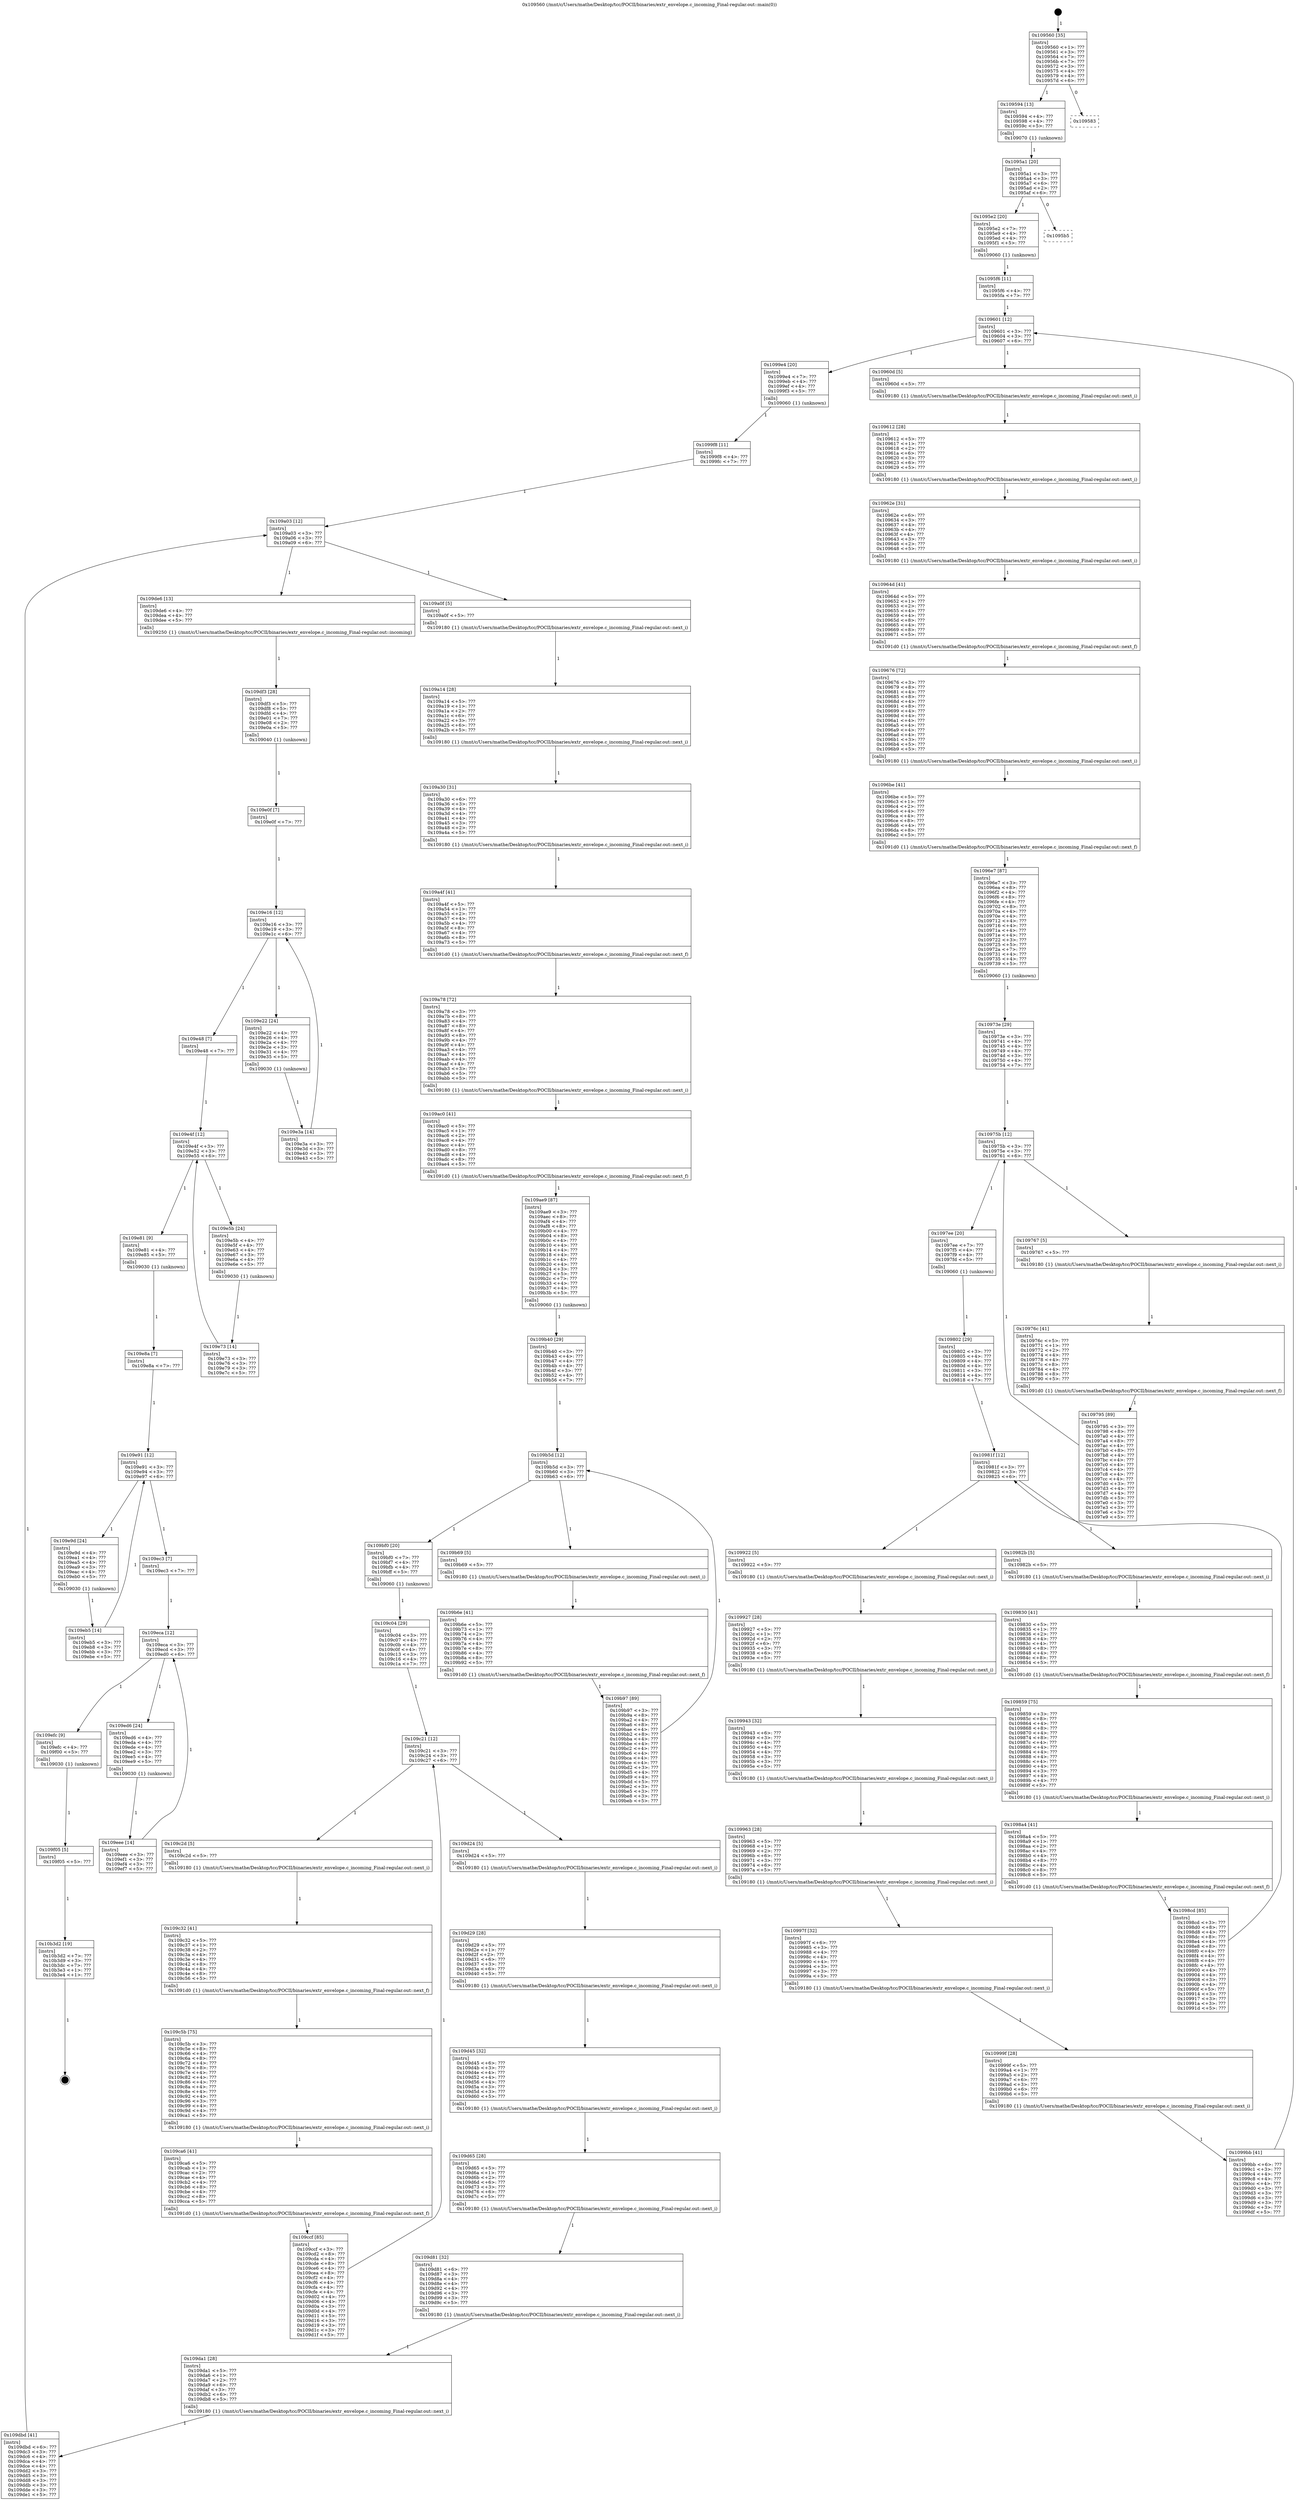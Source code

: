 digraph "0x109560" {
  label = "0x109560 (/mnt/c/Users/mathe/Desktop/tcc/POCII/binaries/extr_envelope.c_incoming_Final-regular.out::main(0))"
  labelloc = "t"
  node[shape=record]

  Entry [label="",width=0.3,height=0.3,shape=circle,fillcolor=black,style=filled]
  "0x109560" [label="{
     0x109560 [35]\l
     | [instrs]\l
     &nbsp;&nbsp;0x109560 \<+1\>: ???\l
     &nbsp;&nbsp;0x109561 \<+3\>: ???\l
     &nbsp;&nbsp;0x109564 \<+7\>: ???\l
     &nbsp;&nbsp;0x10956b \<+7\>: ???\l
     &nbsp;&nbsp;0x109572 \<+3\>: ???\l
     &nbsp;&nbsp;0x109575 \<+4\>: ???\l
     &nbsp;&nbsp;0x109579 \<+4\>: ???\l
     &nbsp;&nbsp;0x10957d \<+6\>: ???\l
  }"]
  "0x109594" [label="{
     0x109594 [13]\l
     | [instrs]\l
     &nbsp;&nbsp;0x109594 \<+4\>: ???\l
     &nbsp;&nbsp;0x109598 \<+4\>: ???\l
     &nbsp;&nbsp;0x10959c \<+5\>: ???\l
     | [calls]\l
     &nbsp;&nbsp;0x109070 \{1\} (unknown)\l
  }"]
  "0x109583" [label="{
     0x109583\l
  }", style=dashed]
  "0x1095a1" [label="{
     0x1095a1 [20]\l
     | [instrs]\l
     &nbsp;&nbsp;0x1095a1 \<+3\>: ???\l
     &nbsp;&nbsp;0x1095a4 \<+3\>: ???\l
     &nbsp;&nbsp;0x1095a7 \<+6\>: ???\l
     &nbsp;&nbsp;0x1095ad \<+2\>: ???\l
     &nbsp;&nbsp;0x1095af \<+6\>: ???\l
  }"]
  "0x1095e2" [label="{
     0x1095e2 [20]\l
     | [instrs]\l
     &nbsp;&nbsp;0x1095e2 \<+7\>: ???\l
     &nbsp;&nbsp;0x1095e9 \<+4\>: ???\l
     &nbsp;&nbsp;0x1095ed \<+4\>: ???\l
     &nbsp;&nbsp;0x1095f1 \<+5\>: ???\l
     | [calls]\l
     &nbsp;&nbsp;0x109060 \{1\} (unknown)\l
  }"]
  "0x1095b5" [label="{
     0x1095b5\l
  }", style=dashed]
  "0x109601" [label="{
     0x109601 [12]\l
     | [instrs]\l
     &nbsp;&nbsp;0x109601 \<+3\>: ???\l
     &nbsp;&nbsp;0x109604 \<+3\>: ???\l
     &nbsp;&nbsp;0x109607 \<+6\>: ???\l
  }"]
  "0x1099e4" [label="{
     0x1099e4 [20]\l
     | [instrs]\l
     &nbsp;&nbsp;0x1099e4 \<+7\>: ???\l
     &nbsp;&nbsp;0x1099eb \<+4\>: ???\l
     &nbsp;&nbsp;0x1099ef \<+4\>: ???\l
     &nbsp;&nbsp;0x1099f3 \<+5\>: ???\l
     | [calls]\l
     &nbsp;&nbsp;0x109060 \{1\} (unknown)\l
  }"]
  "0x10960d" [label="{
     0x10960d [5]\l
     | [instrs]\l
     &nbsp;&nbsp;0x10960d \<+5\>: ???\l
     | [calls]\l
     &nbsp;&nbsp;0x109180 \{1\} (/mnt/c/Users/mathe/Desktop/tcc/POCII/binaries/extr_envelope.c_incoming_Final-regular.out::next_i)\l
  }"]
  "0x109612" [label="{
     0x109612 [28]\l
     | [instrs]\l
     &nbsp;&nbsp;0x109612 \<+5\>: ???\l
     &nbsp;&nbsp;0x109617 \<+1\>: ???\l
     &nbsp;&nbsp;0x109618 \<+2\>: ???\l
     &nbsp;&nbsp;0x10961a \<+6\>: ???\l
     &nbsp;&nbsp;0x109620 \<+3\>: ???\l
     &nbsp;&nbsp;0x109623 \<+6\>: ???\l
     &nbsp;&nbsp;0x109629 \<+5\>: ???\l
     | [calls]\l
     &nbsp;&nbsp;0x109180 \{1\} (/mnt/c/Users/mathe/Desktop/tcc/POCII/binaries/extr_envelope.c_incoming_Final-regular.out::next_i)\l
  }"]
  "0x10962e" [label="{
     0x10962e [31]\l
     | [instrs]\l
     &nbsp;&nbsp;0x10962e \<+6\>: ???\l
     &nbsp;&nbsp;0x109634 \<+3\>: ???\l
     &nbsp;&nbsp;0x109637 \<+4\>: ???\l
     &nbsp;&nbsp;0x10963b \<+4\>: ???\l
     &nbsp;&nbsp;0x10963f \<+4\>: ???\l
     &nbsp;&nbsp;0x109643 \<+3\>: ???\l
     &nbsp;&nbsp;0x109646 \<+2\>: ???\l
     &nbsp;&nbsp;0x109648 \<+5\>: ???\l
     | [calls]\l
     &nbsp;&nbsp;0x109180 \{1\} (/mnt/c/Users/mathe/Desktop/tcc/POCII/binaries/extr_envelope.c_incoming_Final-regular.out::next_i)\l
  }"]
  "0x10964d" [label="{
     0x10964d [41]\l
     | [instrs]\l
     &nbsp;&nbsp;0x10964d \<+5\>: ???\l
     &nbsp;&nbsp;0x109652 \<+1\>: ???\l
     &nbsp;&nbsp;0x109653 \<+2\>: ???\l
     &nbsp;&nbsp;0x109655 \<+4\>: ???\l
     &nbsp;&nbsp;0x109659 \<+4\>: ???\l
     &nbsp;&nbsp;0x10965d \<+8\>: ???\l
     &nbsp;&nbsp;0x109665 \<+4\>: ???\l
     &nbsp;&nbsp;0x109669 \<+8\>: ???\l
     &nbsp;&nbsp;0x109671 \<+5\>: ???\l
     | [calls]\l
     &nbsp;&nbsp;0x1091d0 \{1\} (/mnt/c/Users/mathe/Desktop/tcc/POCII/binaries/extr_envelope.c_incoming_Final-regular.out::next_f)\l
  }"]
  "0x109676" [label="{
     0x109676 [72]\l
     | [instrs]\l
     &nbsp;&nbsp;0x109676 \<+3\>: ???\l
     &nbsp;&nbsp;0x109679 \<+8\>: ???\l
     &nbsp;&nbsp;0x109681 \<+4\>: ???\l
     &nbsp;&nbsp;0x109685 \<+8\>: ???\l
     &nbsp;&nbsp;0x10968d \<+4\>: ???\l
     &nbsp;&nbsp;0x109691 \<+8\>: ???\l
     &nbsp;&nbsp;0x109699 \<+4\>: ???\l
     &nbsp;&nbsp;0x10969d \<+4\>: ???\l
     &nbsp;&nbsp;0x1096a1 \<+4\>: ???\l
     &nbsp;&nbsp;0x1096a5 \<+4\>: ???\l
     &nbsp;&nbsp;0x1096a9 \<+4\>: ???\l
     &nbsp;&nbsp;0x1096ad \<+4\>: ???\l
     &nbsp;&nbsp;0x1096b1 \<+3\>: ???\l
     &nbsp;&nbsp;0x1096b4 \<+5\>: ???\l
     &nbsp;&nbsp;0x1096b9 \<+5\>: ???\l
     | [calls]\l
     &nbsp;&nbsp;0x109180 \{1\} (/mnt/c/Users/mathe/Desktop/tcc/POCII/binaries/extr_envelope.c_incoming_Final-regular.out::next_i)\l
  }"]
  "0x1096be" [label="{
     0x1096be [41]\l
     | [instrs]\l
     &nbsp;&nbsp;0x1096be \<+5\>: ???\l
     &nbsp;&nbsp;0x1096c3 \<+1\>: ???\l
     &nbsp;&nbsp;0x1096c4 \<+2\>: ???\l
     &nbsp;&nbsp;0x1096c6 \<+4\>: ???\l
     &nbsp;&nbsp;0x1096ca \<+4\>: ???\l
     &nbsp;&nbsp;0x1096ce \<+8\>: ???\l
     &nbsp;&nbsp;0x1096d6 \<+4\>: ???\l
     &nbsp;&nbsp;0x1096da \<+8\>: ???\l
     &nbsp;&nbsp;0x1096e2 \<+5\>: ???\l
     | [calls]\l
     &nbsp;&nbsp;0x1091d0 \{1\} (/mnt/c/Users/mathe/Desktop/tcc/POCII/binaries/extr_envelope.c_incoming_Final-regular.out::next_f)\l
  }"]
  "0x1096e7" [label="{
     0x1096e7 [87]\l
     | [instrs]\l
     &nbsp;&nbsp;0x1096e7 \<+3\>: ???\l
     &nbsp;&nbsp;0x1096ea \<+8\>: ???\l
     &nbsp;&nbsp;0x1096f2 \<+4\>: ???\l
     &nbsp;&nbsp;0x1096f6 \<+8\>: ???\l
     &nbsp;&nbsp;0x1096fe \<+4\>: ???\l
     &nbsp;&nbsp;0x109702 \<+8\>: ???\l
     &nbsp;&nbsp;0x10970a \<+4\>: ???\l
     &nbsp;&nbsp;0x10970e \<+4\>: ???\l
     &nbsp;&nbsp;0x109712 \<+4\>: ???\l
     &nbsp;&nbsp;0x109716 \<+4\>: ???\l
     &nbsp;&nbsp;0x10971a \<+4\>: ???\l
     &nbsp;&nbsp;0x10971e \<+4\>: ???\l
     &nbsp;&nbsp;0x109722 \<+3\>: ???\l
     &nbsp;&nbsp;0x109725 \<+5\>: ???\l
     &nbsp;&nbsp;0x10972a \<+7\>: ???\l
     &nbsp;&nbsp;0x109731 \<+4\>: ???\l
     &nbsp;&nbsp;0x109735 \<+4\>: ???\l
     &nbsp;&nbsp;0x109739 \<+5\>: ???\l
     | [calls]\l
     &nbsp;&nbsp;0x109060 \{1\} (unknown)\l
  }"]
  "0x10975b" [label="{
     0x10975b [12]\l
     | [instrs]\l
     &nbsp;&nbsp;0x10975b \<+3\>: ???\l
     &nbsp;&nbsp;0x10975e \<+3\>: ???\l
     &nbsp;&nbsp;0x109761 \<+6\>: ???\l
  }"]
  "0x1097ee" [label="{
     0x1097ee [20]\l
     | [instrs]\l
     &nbsp;&nbsp;0x1097ee \<+7\>: ???\l
     &nbsp;&nbsp;0x1097f5 \<+4\>: ???\l
     &nbsp;&nbsp;0x1097f9 \<+4\>: ???\l
     &nbsp;&nbsp;0x1097fd \<+5\>: ???\l
     | [calls]\l
     &nbsp;&nbsp;0x109060 \{1\} (unknown)\l
  }"]
  "0x109767" [label="{
     0x109767 [5]\l
     | [instrs]\l
     &nbsp;&nbsp;0x109767 \<+5\>: ???\l
     | [calls]\l
     &nbsp;&nbsp;0x109180 \{1\} (/mnt/c/Users/mathe/Desktop/tcc/POCII/binaries/extr_envelope.c_incoming_Final-regular.out::next_i)\l
  }"]
  "0x10976c" [label="{
     0x10976c [41]\l
     | [instrs]\l
     &nbsp;&nbsp;0x10976c \<+5\>: ???\l
     &nbsp;&nbsp;0x109771 \<+1\>: ???\l
     &nbsp;&nbsp;0x109772 \<+2\>: ???\l
     &nbsp;&nbsp;0x109774 \<+4\>: ???\l
     &nbsp;&nbsp;0x109778 \<+4\>: ???\l
     &nbsp;&nbsp;0x10977c \<+8\>: ???\l
     &nbsp;&nbsp;0x109784 \<+4\>: ???\l
     &nbsp;&nbsp;0x109788 \<+8\>: ???\l
     &nbsp;&nbsp;0x109790 \<+5\>: ???\l
     | [calls]\l
     &nbsp;&nbsp;0x1091d0 \{1\} (/mnt/c/Users/mathe/Desktop/tcc/POCII/binaries/extr_envelope.c_incoming_Final-regular.out::next_f)\l
  }"]
  "0x109795" [label="{
     0x109795 [89]\l
     | [instrs]\l
     &nbsp;&nbsp;0x109795 \<+3\>: ???\l
     &nbsp;&nbsp;0x109798 \<+8\>: ???\l
     &nbsp;&nbsp;0x1097a0 \<+4\>: ???\l
     &nbsp;&nbsp;0x1097a4 \<+8\>: ???\l
     &nbsp;&nbsp;0x1097ac \<+4\>: ???\l
     &nbsp;&nbsp;0x1097b0 \<+8\>: ???\l
     &nbsp;&nbsp;0x1097b8 \<+4\>: ???\l
     &nbsp;&nbsp;0x1097bc \<+4\>: ???\l
     &nbsp;&nbsp;0x1097c0 \<+4\>: ???\l
     &nbsp;&nbsp;0x1097c4 \<+4\>: ???\l
     &nbsp;&nbsp;0x1097c8 \<+4\>: ???\l
     &nbsp;&nbsp;0x1097cc \<+4\>: ???\l
     &nbsp;&nbsp;0x1097d0 \<+3\>: ???\l
     &nbsp;&nbsp;0x1097d3 \<+4\>: ???\l
     &nbsp;&nbsp;0x1097d7 \<+4\>: ???\l
     &nbsp;&nbsp;0x1097db \<+5\>: ???\l
     &nbsp;&nbsp;0x1097e0 \<+3\>: ???\l
     &nbsp;&nbsp;0x1097e3 \<+3\>: ???\l
     &nbsp;&nbsp;0x1097e6 \<+3\>: ???\l
     &nbsp;&nbsp;0x1097e9 \<+5\>: ???\l
  }"]
  "0x10973e" [label="{
     0x10973e [29]\l
     | [instrs]\l
     &nbsp;&nbsp;0x10973e \<+3\>: ???\l
     &nbsp;&nbsp;0x109741 \<+4\>: ???\l
     &nbsp;&nbsp;0x109745 \<+4\>: ???\l
     &nbsp;&nbsp;0x109749 \<+4\>: ???\l
     &nbsp;&nbsp;0x10974d \<+3\>: ???\l
     &nbsp;&nbsp;0x109750 \<+4\>: ???\l
     &nbsp;&nbsp;0x109754 \<+7\>: ???\l
  }"]
  "0x10981f" [label="{
     0x10981f [12]\l
     | [instrs]\l
     &nbsp;&nbsp;0x10981f \<+3\>: ???\l
     &nbsp;&nbsp;0x109822 \<+3\>: ???\l
     &nbsp;&nbsp;0x109825 \<+6\>: ???\l
  }"]
  "0x109922" [label="{
     0x109922 [5]\l
     | [instrs]\l
     &nbsp;&nbsp;0x109922 \<+5\>: ???\l
     | [calls]\l
     &nbsp;&nbsp;0x109180 \{1\} (/mnt/c/Users/mathe/Desktop/tcc/POCII/binaries/extr_envelope.c_incoming_Final-regular.out::next_i)\l
  }"]
  "0x10982b" [label="{
     0x10982b [5]\l
     | [instrs]\l
     &nbsp;&nbsp;0x10982b \<+5\>: ???\l
     | [calls]\l
     &nbsp;&nbsp;0x109180 \{1\} (/mnt/c/Users/mathe/Desktop/tcc/POCII/binaries/extr_envelope.c_incoming_Final-regular.out::next_i)\l
  }"]
  "0x109830" [label="{
     0x109830 [41]\l
     | [instrs]\l
     &nbsp;&nbsp;0x109830 \<+5\>: ???\l
     &nbsp;&nbsp;0x109835 \<+1\>: ???\l
     &nbsp;&nbsp;0x109836 \<+2\>: ???\l
     &nbsp;&nbsp;0x109838 \<+4\>: ???\l
     &nbsp;&nbsp;0x10983c \<+4\>: ???\l
     &nbsp;&nbsp;0x109840 \<+8\>: ???\l
     &nbsp;&nbsp;0x109848 \<+4\>: ???\l
     &nbsp;&nbsp;0x10984c \<+8\>: ???\l
     &nbsp;&nbsp;0x109854 \<+5\>: ???\l
     | [calls]\l
     &nbsp;&nbsp;0x1091d0 \{1\} (/mnt/c/Users/mathe/Desktop/tcc/POCII/binaries/extr_envelope.c_incoming_Final-regular.out::next_f)\l
  }"]
  "0x109859" [label="{
     0x109859 [75]\l
     | [instrs]\l
     &nbsp;&nbsp;0x109859 \<+3\>: ???\l
     &nbsp;&nbsp;0x10985c \<+8\>: ???\l
     &nbsp;&nbsp;0x109864 \<+4\>: ???\l
     &nbsp;&nbsp;0x109868 \<+8\>: ???\l
     &nbsp;&nbsp;0x109870 \<+4\>: ???\l
     &nbsp;&nbsp;0x109874 \<+8\>: ???\l
     &nbsp;&nbsp;0x10987c \<+4\>: ???\l
     &nbsp;&nbsp;0x109880 \<+4\>: ???\l
     &nbsp;&nbsp;0x109884 \<+4\>: ???\l
     &nbsp;&nbsp;0x109888 \<+4\>: ???\l
     &nbsp;&nbsp;0x10988c \<+4\>: ???\l
     &nbsp;&nbsp;0x109890 \<+4\>: ???\l
     &nbsp;&nbsp;0x109894 \<+3\>: ???\l
     &nbsp;&nbsp;0x109897 \<+4\>: ???\l
     &nbsp;&nbsp;0x10989b \<+4\>: ???\l
     &nbsp;&nbsp;0x10989f \<+5\>: ???\l
     | [calls]\l
     &nbsp;&nbsp;0x109180 \{1\} (/mnt/c/Users/mathe/Desktop/tcc/POCII/binaries/extr_envelope.c_incoming_Final-regular.out::next_i)\l
  }"]
  "0x1098a4" [label="{
     0x1098a4 [41]\l
     | [instrs]\l
     &nbsp;&nbsp;0x1098a4 \<+5\>: ???\l
     &nbsp;&nbsp;0x1098a9 \<+1\>: ???\l
     &nbsp;&nbsp;0x1098aa \<+2\>: ???\l
     &nbsp;&nbsp;0x1098ac \<+4\>: ???\l
     &nbsp;&nbsp;0x1098b0 \<+4\>: ???\l
     &nbsp;&nbsp;0x1098b4 \<+8\>: ???\l
     &nbsp;&nbsp;0x1098bc \<+4\>: ???\l
     &nbsp;&nbsp;0x1098c0 \<+8\>: ???\l
     &nbsp;&nbsp;0x1098c8 \<+5\>: ???\l
     | [calls]\l
     &nbsp;&nbsp;0x1091d0 \{1\} (/mnt/c/Users/mathe/Desktop/tcc/POCII/binaries/extr_envelope.c_incoming_Final-regular.out::next_f)\l
  }"]
  "0x1098cd" [label="{
     0x1098cd [85]\l
     | [instrs]\l
     &nbsp;&nbsp;0x1098cd \<+3\>: ???\l
     &nbsp;&nbsp;0x1098d0 \<+8\>: ???\l
     &nbsp;&nbsp;0x1098d8 \<+4\>: ???\l
     &nbsp;&nbsp;0x1098dc \<+8\>: ???\l
     &nbsp;&nbsp;0x1098e4 \<+4\>: ???\l
     &nbsp;&nbsp;0x1098e8 \<+8\>: ???\l
     &nbsp;&nbsp;0x1098f0 \<+4\>: ???\l
     &nbsp;&nbsp;0x1098f4 \<+4\>: ???\l
     &nbsp;&nbsp;0x1098f8 \<+4\>: ???\l
     &nbsp;&nbsp;0x1098fc \<+4\>: ???\l
     &nbsp;&nbsp;0x109900 \<+4\>: ???\l
     &nbsp;&nbsp;0x109904 \<+4\>: ???\l
     &nbsp;&nbsp;0x109908 \<+3\>: ???\l
     &nbsp;&nbsp;0x10990b \<+4\>: ???\l
     &nbsp;&nbsp;0x10990f \<+5\>: ???\l
     &nbsp;&nbsp;0x109914 \<+3\>: ???\l
     &nbsp;&nbsp;0x109917 \<+3\>: ???\l
     &nbsp;&nbsp;0x10991a \<+3\>: ???\l
     &nbsp;&nbsp;0x10991d \<+5\>: ???\l
  }"]
  "0x109802" [label="{
     0x109802 [29]\l
     | [instrs]\l
     &nbsp;&nbsp;0x109802 \<+3\>: ???\l
     &nbsp;&nbsp;0x109805 \<+4\>: ???\l
     &nbsp;&nbsp;0x109809 \<+4\>: ???\l
     &nbsp;&nbsp;0x10980d \<+4\>: ???\l
     &nbsp;&nbsp;0x109811 \<+3\>: ???\l
     &nbsp;&nbsp;0x109814 \<+4\>: ???\l
     &nbsp;&nbsp;0x109818 \<+7\>: ???\l
  }"]
  "0x109927" [label="{
     0x109927 [28]\l
     | [instrs]\l
     &nbsp;&nbsp;0x109927 \<+5\>: ???\l
     &nbsp;&nbsp;0x10992c \<+1\>: ???\l
     &nbsp;&nbsp;0x10992d \<+2\>: ???\l
     &nbsp;&nbsp;0x10992f \<+6\>: ???\l
     &nbsp;&nbsp;0x109935 \<+3\>: ???\l
     &nbsp;&nbsp;0x109938 \<+6\>: ???\l
     &nbsp;&nbsp;0x10993e \<+5\>: ???\l
     | [calls]\l
     &nbsp;&nbsp;0x109180 \{1\} (/mnt/c/Users/mathe/Desktop/tcc/POCII/binaries/extr_envelope.c_incoming_Final-regular.out::next_i)\l
  }"]
  "0x109943" [label="{
     0x109943 [32]\l
     | [instrs]\l
     &nbsp;&nbsp;0x109943 \<+6\>: ???\l
     &nbsp;&nbsp;0x109949 \<+3\>: ???\l
     &nbsp;&nbsp;0x10994c \<+4\>: ???\l
     &nbsp;&nbsp;0x109950 \<+4\>: ???\l
     &nbsp;&nbsp;0x109954 \<+4\>: ???\l
     &nbsp;&nbsp;0x109958 \<+3\>: ???\l
     &nbsp;&nbsp;0x10995b \<+3\>: ???\l
     &nbsp;&nbsp;0x10995e \<+5\>: ???\l
     | [calls]\l
     &nbsp;&nbsp;0x109180 \{1\} (/mnt/c/Users/mathe/Desktop/tcc/POCII/binaries/extr_envelope.c_incoming_Final-regular.out::next_i)\l
  }"]
  "0x109963" [label="{
     0x109963 [28]\l
     | [instrs]\l
     &nbsp;&nbsp;0x109963 \<+5\>: ???\l
     &nbsp;&nbsp;0x109968 \<+1\>: ???\l
     &nbsp;&nbsp;0x109969 \<+2\>: ???\l
     &nbsp;&nbsp;0x10996b \<+6\>: ???\l
     &nbsp;&nbsp;0x109971 \<+3\>: ???\l
     &nbsp;&nbsp;0x109974 \<+6\>: ???\l
     &nbsp;&nbsp;0x10997a \<+5\>: ???\l
     | [calls]\l
     &nbsp;&nbsp;0x109180 \{1\} (/mnt/c/Users/mathe/Desktop/tcc/POCII/binaries/extr_envelope.c_incoming_Final-regular.out::next_i)\l
  }"]
  "0x10997f" [label="{
     0x10997f [32]\l
     | [instrs]\l
     &nbsp;&nbsp;0x10997f \<+6\>: ???\l
     &nbsp;&nbsp;0x109985 \<+3\>: ???\l
     &nbsp;&nbsp;0x109988 \<+4\>: ???\l
     &nbsp;&nbsp;0x10998c \<+4\>: ???\l
     &nbsp;&nbsp;0x109990 \<+4\>: ???\l
     &nbsp;&nbsp;0x109994 \<+3\>: ???\l
     &nbsp;&nbsp;0x109997 \<+3\>: ???\l
     &nbsp;&nbsp;0x10999a \<+5\>: ???\l
     | [calls]\l
     &nbsp;&nbsp;0x109180 \{1\} (/mnt/c/Users/mathe/Desktop/tcc/POCII/binaries/extr_envelope.c_incoming_Final-regular.out::next_i)\l
  }"]
  "0x10999f" [label="{
     0x10999f [28]\l
     | [instrs]\l
     &nbsp;&nbsp;0x10999f \<+5\>: ???\l
     &nbsp;&nbsp;0x1099a4 \<+1\>: ???\l
     &nbsp;&nbsp;0x1099a5 \<+2\>: ???\l
     &nbsp;&nbsp;0x1099a7 \<+6\>: ???\l
     &nbsp;&nbsp;0x1099ad \<+3\>: ???\l
     &nbsp;&nbsp;0x1099b0 \<+6\>: ???\l
     &nbsp;&nbsp;0x1099b6 \<+5\>: ???\l
     | [calls]\l
     &nbsp;&nbsp;0x109180 \{1\} (/mnt/c/Users/mathe/Desktop/tcc/POCII/binaries/extr_envelope.c_incoming_Final-regular.out::next_i)\l
  }"]
  "0x1099bb" [label="{
     0x1099bb [41]\l
     | [instrs]\l
     &nbsp;&nbsp;0x1099bb \<+6\>: ???\l
     &nbsp;&nbsp;0x1099c1 \<+3\>: ???\l
     &nbsp;&nbsp;0x1099c4 \<+4\>: ???\l
     &nbsp;&nbsp;0x1099c8 \<+4\>: ???\l
     &nbsp;&nbsp;0x1099cc \<+4\>: ???\l
     &nbsp;&nbsp;0x1099d0 \<+3\>: ???\l
     &nbsp;&nbsp;0x1099d3 \<+3\>: ???\l
     &nbsp;&nbsp;0x1099d6 \<+3\>: ???\l
     &nbsp;&nbsp;0x1099d9 \<+3\>: ???\l
     &nbsp;&nbsp;0x1099dc \<+3\>: ???\l
     &nbsp;&nbsp;0x1099df \<+5\>: ???\l
  }"]
  "0x1095f6" [label="{
     0x1095f6 [11]\l
     | [instrs]\l
     &nbsp;&nbsp;0x1095f6 \<+4\>: ???\l
     &nbsp;&nbsp;0x1095fa \<+7\>: ???\l
  }"]
  "0x109a03" [label="{
     0x109a03 [12]\l
     | [instrs]\l
     &nbsp;&nbsp;0x109a03 \<+3\>: ???\l
     &nbsp;&nbsp;0x109a06 \<+3\>: ???\l
     &nbsp;&nbsp;0x109a09 \<+6\>: ???\l
  }"]
  "0x109de6" [label="{
     0x109de6 [13]\l
     | [instrs]\l
     &nbsp;&nbsp;0x109de6 \<+4\>: ???\l
     &nbsp;&nbsp;0x109dea \<+4\>: ???\l
     &nbsp;&nbsp;0x109dee \<+5\>: ???\l
     | [calls]\l
     &nbsp;&nbsp;0x109250 \{1\} (/mnt/c/Users/mathe/Desktop/tcc/POCII/binaries/extr_envelope.c_incoming_Final-regular.out::incoming)\l
  }"]
  "0x109a0f" [label="{
     0x109a0f [5]\l
     | [instrs]\l
     &nbsp;&nbsp;0x109a0f \<+5\>: ???\l
     | [calls]\l
     &nbsp;&nbsp;0x109180 \{1\} (/mnt/c/Users/mathe/Desktop/tcc/POCII/binaries/extr_envelope.c_incoming_Final-regular.out::next_i)\l
  }"]
  "0x109a14" [label="{
     0x109a14 [28]\l
     | [instrs]\l
     &nbsp;&nbsp;0x109a14 \<+5\>: ???\l
     &nbsp;&nbsp;0x109a19 \<+1\>: ???\l
     &nbsp;&nbsp;0x109a1a \<+2\>: ???\l
     &nbsp;&nbsp;0x109a1c \<+6\>: ???\l
     &nbsp;&nbsp;0x109a22 \<+3\>: ???\l
     &nbsp;&nbsp;0x109a25 \<+6\>: ???\l
     &nbsp;&nbsp;0x109a2b \<+5\>: ???\l
     | [calls]\l
     &nbsp;&nbsp;0x109180 \{1\} (/mnt/c/Users/mathe/Desktop/tcc/POCII/binaries/extr_envelope.c_incoming_Final-regular.out::next_i)\l
  }"]
  "0x109a30" [label="{
     0x109a30 [31]\l
     | [instrs]\l
     &nbsp;&nbsp;0x109a30 \<+6\>: ???\l
     &nbsp;&nbsp;0x109a36 \<+3\>: ???\l
     &nbsp;&nbsp;0x109a39 \<+4\>: ???\l
     &nbsp;&nbsp;0x109a3d \<+4\>: ???\l
     &nbsp;&nbsp;0x109a41 \<+4\>: ???\l
     &nbsp;&nbsp;0x109a45 \<+3\>: ???\l
     &nbsp;&nbsp;0x109a48 \<+2\>: ???\l
     &nbsp;&nbsp;0x109a4a \<+5\>: ???\l
     | [calls]\l
     &nbsp;&nbsp;0x109180 \{1\} (/mnt/c/Users/mathe/Desktop/tcc/POCII/binaries/extr_envelope.c_incoming_Final-regular.out::next_i)\l
  }"]
  "0x109a4f" [label="{
     0x109a4f [41]\l
     | [instrs]\l
     &nbsp;&nbsp;0x109a4f \<+5\>: ???\l
     &nbsp;&nbsp;0x109a54 \<+1\>: ???\l
     &nbsp;&nbsp;0x109a55 \<+2\>: ???\l
     &nbsp;&nbsp;0x109a57 \<+4\>: ???\l
     &nbsp;&nbsp;0x109a5b \<+4\>: ???\l
     &nbsp;&nbsp;0x109a5f \<+8\>: ???\l
     &nbsp;&nbsp;0x109a67 \<+4\>: ???\l
     &nbsp;&nbsp;0x109a6b \<+8\>: ???\l
     &nbsp;&nbsp;0x109a73 \<+5\>: ???\l
     | [calls]\l
     &nbsp;&nbsp;0x1091d0 \{1\} (/mnt/c/Users/mathe/Desktop/tcc/POCII/binaries/extr_envelope.c_incoming_Final-regular.out::next_f)\l
  }"]
  "0x109a78" [label="{
     0x109a78 [72]\l
     | [instrs]\l
     &nbsp;&nbsp;0x109a78 \<+3\>: ???\l
     &nbsp;&nbsp;0x109a7b \<+8\>: ???\l
     &nbsp;&nbsp;0x109a83 \<+4\>: ???\l
     &nbsp;&nbsp;0x109a87 \<+8\>: ???\l
     &nbsp;&nbsp;0x109a8f \<+4\>: ???\l
     &nbsp;&nbsp;0x109a93 \<+8\>: ???\l
     &nbsp;&nbsp;0x109a9b \<+4\>: ???\l
     &nbsp;&nbsp;0x109a9f \<+4\>: ???\l
     &nbsp;&nbsp;0x109aa3 \<+4\>: ???\l
     &nbsp;&nbsp;0x109aa7 \<+4\>: ???\l
     &nbsp;&nbsp;0x109aab \<+4\>: ???\l
     &nbsp;&nbsp;0x109aaf \<+4\>: ???\l
     &nbsp;&nbsp;0x109ab3 \<+3\>: ???\l
     &nbsp;&nbsp;0x109ab6 \<+5\>: ???\l
     &nbsp;&nbsp;0x109abb \<+5\>: ???\l
     | [calls]\l
     &nbsp;&nbsp;0x109180 \{1\} (/mnt/c/Users/mathe/Desktop/tcc/POCII/binaries/extr_envelope.c_incoming_Final-regular.out::next_i)\l
  }"]
  "0x109ac0" [label="{
     0x109ac0 [41]\l
     | [instrs]\l
     &nbsp;&nbsp;0x109ac0 \<+5\>: ???\l
     &nbsp;&nbsp;0x109ac5 \<+1\>: ???\l
     &nbsp;&nbsp;0x109ac6 \<+2\>: ???\l
     &nbsp;&nbsp;0x109ac8 \<+4\>: ???\l
     &nbsp;&nbsp;0x109acc \<+4\>: ???\l
     &nbsp;&nbsp;0x109ad0 \<+8\>: ???\l
     &nbsp;&nbsp;0x109ad8 \<+4\>: ???\l
     &nbsp;&nbsp;0x109adc \<+8\>: ???\l
     &nbsp;&nbsp;0x109ae4 \<+5\>: ???\l
     | [calls]\l
     &nbsp;&nbsp;0x1091d0 \{1\} (/mnt/c/Users/mathe/Desktop/tcc/POCII/binaries/extr_envelope.c_incoming_Final-regular.out::next_f)\l
  }"]
  "0x109ae9" [label="{
     0x109ae9 [87]\l
     | [instrs]\l
     &nbsp;&nbsp;0x109ae9 \<+3\>: ???\l
     &nbsp;&nbsp;0x109aec \<+8\>: ???\l
     &nbsp;&nbsp;0x109af4 \<+4\>: ???\l
     &nbsp;&nbsp;0x109af8 \<+8\>: ???\l
     &nbsp;&nbsp;0x109b00 \<+4\>: ???\l
     &nbsp;&nbsp;0x109b04 \<+8\>: ???\l
     &nbsp;&nbsp;0x109b0c \<+4\>: ???\l
     &nbsp;&nbsp;0x109b10 \<+4\>: ???\l
     &nbsp;&nbsp;0x109b14 \<+4\>: ???\l
     &nbsp;&nbsp;0x109b18 \<+4\>: ???\l
     &nbsp;&nbsp;0x109b1c \<+4\>: ???\l
     &nbsp;&nbsp;0x109b20 \<+4\>: ???\l
     &nbsp;&nbsp;0x109b24 \<+3\>: ???\l
     &nbsp;&nbsp;0x109b27 \<+5\>: ???\l
     &nbsp;&nbsp;0x109b2c \<+7\>: ???\l
     &nbsp;&nbsp;0x109b33 \<+4\>: ???\l
     &nbsp;&nbsp;0x109b37 \<+4\>: ???\l
     &nbsp;&nbsp;0x109b3b \<+5\>: ???\l
     | [calls]\l
     &nbsp;&nbsp;0x109060 \{1\} (unknown)\l
  }"]
  "0x109b5d" [label="{
     0x109b5d [12]\l
     | [instrs]\l
     &nbsp;&nbsp;0x109b5d \<+3\>: ???\l
     &nbsp;&nbsp;0x109b60 \<+3\>: ???\l
     &nbsp;&nbsp;0x109b63 \<+6\>: ???\l
  }"]
  "0x109bf0" [label="{
     0x109bf0 [20]\l
     | [instrs]\l
     &nbsp;&nbsp;0x109bf0 \<+7\>: ???\l
     &nbsp;&nbsp;0x109bf7 \<+4\>: ???\l
     &nbsp;&nbsp;0x109bfb \<+4\>: ???\l
     &nbsp;&nbsp;0x109bff \<+5\>: ???\l
     | [calls]\l
     &nbsp;&nbsp;0x109060 \{1\} (unknown)\l
  }"]
  "0x109b69" [label="{
     0x109b69 [5]\l
     | [instrs]\l
     &nbsp;&nbsp;0x109b69 \<+5\>: ???\l
     | [calls]\l
     &nbsp;&nbsp;0x109180 \{1\} (/mnt/c/Users/mathe/Desktop/tcc/POCII/binaries/extr_envelope.c_incoming_Final-regular.out::next_i)\l
  }"]
  "0x109b6e" [label="{
     0x109b6e [41]\l
     | [instrs]\l
     &nbsp;&nbsp;0x109b6e \<+5\>: ???\l
     &nbsp;&nbsp;0x109b73 \<+1\>: ???\l
     &nbsp;&nbsp;0x109b74 \<+2\>: ???\l
     &nbsp;&nbsp;0x109b76 \<+4\>: ???\l
     &nbsp;&nbsp;0x109b7a \<+4\>: ???\l
     &nbsp;&nbsp;0x109b7e \<+8\>: ???\l
     &nbsp;&nbsp;0x109b86 \<+4\>: ???\l
     &nbsp;&nbsp;0x109b8a \<+8\>: ???\l
     &nbsp;&nbsp;0x109b92 \<+5\>: ???\l
     | [calls]\l
     &nbsp;&nbsp;0x1091d0 \{1\} (/mnt/c/Users/mathe/Desktop/tcc/POCII/binaries/extr_envelope.c_incoming_Final-regular.out::next_f)\l
  }"]
  "0x109b97" [label="{
     0x109b97 [89]\l
     | [instrs]\l
     &nbsp;&nbsp;0x109b97 \<+3\>: ???\l
     &nbsp;&nbsp;0x109b9a \<+8\>: ???\l
     &nbsp;&nbsp;0x109ba2 \<+4\>: ???\l
     &nbsp;&nbsp;0x109ba6 \<+8\>: ???\l
     &nbsp;&nbsp;0x109bae \<+4\>: ???\l
     &nbsp;&nbsp;0x109bb2 \<+8\>: ???\l
     &nbsp;&nbsp;0x109bba \<+4\>: ???\l
     &nbsp;&nbsp;0x109bbe \<+4\>: ???\l
     &nbsp;&nbsp;0x109bc2 \<+4\>: ???\l
     &nbsp;&nbsp;0x109bc6 \<+4\>: ???\l
     &nbsp;&nbsp;0x109bca \<+4\>: ???\l
     &nbsp;&nbsp;0x109bce \<+4\>: ???\l
     &nbsp;&nbsp;0x109bd2 \<+3\>: ???\l
     &nbsp;&nbsp;0x109bd5 \<+4\>: ???\l
     &nbsp;&nbsp;0x109bd9 \<+4\>: ???\l
     &nbsp;&nbsp;0x109bdd \<+5\>: ???\l
     &nbsp;&nbsp;0x109be2 \<+3\>: ???\l
     &nbsp;&nbsp;0x109be5 \<+3\>: ???\l
     &nbsp;&nbsp;0x109be8 \<+3\>: ???\l
     &nbsp;&nbsp;0x109beb \<+5\>: ???\l
  }"]
  "0x109b40" [label="{
     0x109b40 [29]\l
     | [instrs]\l
     &nbsp;&nbsp;0x109b40 \<+3\>: ???\l
     &nbsp;&nbsp;0x109b43 \<+4\>: ???\l
     &nbsp;&nbsp;0x109b47 \<+4\>: ???\l
     &nbsp;&nbsp;0x109b4b \<+4\>: ???\l
     &nbsp;&nbsp;0x109b4f \<+3\>: ???\l
     &nbsp;&nbsp;0x109b52 \<+4\>: ???\l
     &nbsp;&nbsp;0x109b56 \<+7\>: ???\l
  }"]
  "0x109c21" [label="{
     0x109c21 [12]\l
     | [instrs]\l
     &nbsp;&nbsp;0x109c21 \<+3\>: ???\l
     &nbsp;&nbsp;0x109c24 \<+3\>: ???\l
     &nbsp;&nbsp;0x109c27 \<+6\>: ???\l
  }"]
  "0x109d24" [label="{
     0x109d24 [5]\l
     | [instrs]\l
     &nbsp;&nbsp;0x109d24 \<+5\>: ???\l
     | [calls]\l
     &nbsp;&nbsp;0x109180 \{1\} (/mnt/c/Users/mathe/Desktop/tcc/POCII/binaries/extr_envelope.c_incoming_Final-regular.out::next_i)\l
  }"]
  "0x109c2d" [label="{
     0x109c2d [5]\l
     | [instrs]\l
     &nbsp;&nbsp;0x109c2d \<+5\>: ???\l
     | [calls]\l
     &nbsp;&nbsp;0x109180 \{1\} (/mnt/c/Users/mathe/Desktop/tcc/POCII/binaries/extr_envelope.c_incoming_Final-regular.out::next_i)\l
  }"]
  "0x109c32" [label="{
     0x109c32 [41]\l
     | [instrs]\l
     &nbsp;&nbsp;0x109c32 \<+5\>: ???\l
     &nbsp;&nbsp;0x109c37 \<+1\>: ???\l
     &nbsp;&nbsp;0x109c38 \<+2\>: ???\l
     &nbsp;&nbsp;0x109c3a \<+4\>: ???\l
     &nbsp;&nbsp;0x109c3e \<+4\>: ???\l
     &nbsp;&nbsp;0x109c42 \<+8\>: ???\l
     &nbsp;&nbsp;0x109c4a \<+4\>: ???\l
     &nbsp;&nbsp;0x109c4e \<+8\>: ???\l
     &nbsp;&nbsp;0x109c56 \<+5\>: ???\l
     | [calls]\l
     &nbsp;&nbsp;0x1091d0 \{1\} (/mnt/c/Users/mathe/Desktop/tcc/POCII/binaries/extr_envelope.c_incoming_Final-regular.out::next_f)\l
  }"]
  "0x109c5b" [label="{
     0x109c5b [75]\l
     | [instrs]\l
     &nbsp;&nbsp;0x109c5b \<+3\>: ???\l
     &nbsp;&nbsp;0x109c5e \<+8\>: ???\l
     &nbsp;&nbsp;0x109c66 \<+4\>: ???\l
     &nbsp;&nbsp;0x109c6a \<+8\>: ???\l
     &nbsp;&nbsp;0x109c72 \<+4\>: ???\l
     &nbsp;&nbsp;0x109c76 \<+8\>: ???\l
     &nbsp;&nbsp;0x109c7e \<+4\>: ???\l
     &nbsp;&nbsp;0x109c82 \<+4\>: ???\l
     &nbsp;&nbsp;0x109c86 \<+4\>: ???\l
     &nbsp;&nbsp;0x109c8a \<+4\>: ???\l
     &nbsp;&nbsp;0x109c8e \<+4\>: ???\l
     &nbsp;&nbsp;0x109c92 \<+4\>: ???\l
     &nbsp;&nbsp;0x109c96 \<+3\>: ???\l
     &nbsp;&nbsp;0x109c99 \<+4\>: ???\l
     &nbsp;&nbsp;0x109c9d \<+4\>: ???\l
     &nbsp;&nbsp;0x109ca1 \<+5\>: ???\l
     | [calls]\l
     &nbsp;&nbsp;0x109180 \{1\} (/mnt/c/Users/mathe/Desktop/tcc/POCII/binaries/extr_envelope.c_incoming_Final-regular.out::next_i)\l
  }"]
  "0x109ca6" [label="{
     0x109ca6 [41]\l
     | [instrs]\l
     &nbsp;&nbsp;0x109ca6 \<+5\>: ???\l
     &nbsp;&nbsp;0x109cab \<+1\>: ???\l
     &nbsp;&nbsp;0x109cac \<+2\>: ???\l
     &nbsp;&nbsp;0x109cae \<+4\>: ???\l
     &nbsp;&nbsp;0x109cb2 \<+4\>: ???\l
     &nbsp;&nbsp;0x109cb6 \<+8\>: ???\l
     &nbsp;&nbsp;0x109cbe \<+4\>: ???\l
     &nbsp;&nbsp;0x109cc2 \<+8\>: ???\l
     &nbsp;&nbsp;0x109cca \<+5\>: ???\l
     | [calls]\l
     &nbsp;&nbsp;0x1091d0 \{1\} (/mnt/c/Users/mathe/Desktop/tcc/POCII/binaries/extr_envelope.c_incoming_Final-regular.out::next_f)\l
  }"]
  "0x109ccf" [label="{
     0x109ccf [85]\l
     | [instrs]\l
     &nbsp;&nbsp;0x109ccf \<+3\>: ???\l
     &nbsp;&nbsp;0x109cd2 \<+8\>: ???\l
     &nbsp;&nbsp;0x109cda \<+4\>: ???\l
     &nbsp;&nbsp;0x109cde \<+8\>: ???\l
     &nbsp;&nbsp;0x109ce6 \<+4\>: ???\l
     &nbsp;&nbsp;0x109cea \<+8\>: ???\l
     &nbsp;&nbsp;0x109cf2 \<+4\>: ???\l
     &nbsp;&nbsp;0x109cf6 \<+4\>: ???\l
     &nbsp;&nbsp;0x109cfa \<+4\>: ???\l
     &nbsp;&nbsp;0x109cfe \<+4\>: ???\l
     &nbsp;&nbsp;0x109d02 \<+4\>: ???\l
     &nbsp;&nbsp;0x109d06 \<+4\>: ???\l
     &nbsp;&nbsp;0x109d0a \<+3\>: ???\l
     &nbsp;&nbsp;0x109d0d \<+4\>: ???\l
     &nbsp;&nbsp;0x109d11 \<+5\>: ???\l
     &nbsp;&nbsp;0x109d16 \<+3\>: ???\l
     &nbsp;&nbsp;0x109d19 \<+3\>: ???\l
     &nbsp;&nbsp;0x109d1c \<+3\>: ???\l
     &nbsp;&nbsp;0x109d1f \<+5\>: ???\l
  }"]
  "0x109c04" [label="{
     0x109c04 [29]\l
     | [instrs]\l
     &nbsp;&nbsp;0x109c04 \<+3\>: ???\l
     &nbsp;&nbsp;0x109c07 \<+4\>: ???\l
     &nbsp;&nbsp;0x109c0b \<+4\>: ???\l
     &nbsp;&nbsp;0x109c0f \<+4\>: ???\l
     &nbsp;&nbsp;0x109c13 \<+3\>: ???\l
     &nbsp;&nbsp;0x109c16 \<+4\>: ???\l
     &nbsp;&nbsp;0x109c1a \<+7\>: ???\l
  }"]
  "0x109d29" [label="{
     0x109d29 [28]\l
     | [instrs]\l
     &nbsp;&nbsp;0x109d29 \<+5\>: ???\l
     &nbsp;&nbsp;0x109d2e \<+1\>: ???\l
     &nbsp;&nbsp;0x109d2f \<+2\>: ???\l
     &nbsp;&nbsp;0x109d31 \<+6\>: ???\l
     &nbsp;&nbsp;0x109d37 \<+3\>: ???\l
     &nbsp;&nbsp;0x109d3a \<+6\>: ???\l
     &nbsp;&nbsp;0x109d40 \<+5\>: ???\l
     | [calls]\l
     &nbsp;&nbsp;0x109180 \{1\} (/mnt/c/Users/mathe/Desktop/tcc/POCII/binaries/extr_envelope.c_incoming_Final-regular.out::next_i)\l
  }"]
  "0x109d45" [label="{
     0x109d45 [32]\l
     | [instrs]\l
     &nbsp;&nbsp;0x109d45 \<+6\>: ???\l
     &nbsp;&nbsp;0x109d4b \<+3\>: ???\l
     &nbsp;&nbsp;0x109d4e \<+4\>: ???\l
     &nbsp;&nbsp;0x109d52 \<+4\>: ???\l
     &nbsp;&nbsp;0x109d56 \<+4\>: ???\l
     &nbsp;&nbsp;0x109d5a \<+3\>: ???\l
     &nbsp;&nbsp;0x109d5d \<+3\>: ???\l
     &nbsp;&nbsp;0x109d60 \<+5\>: ???\l
     | [calls]\l
     &nbsp;&nbsp;0x109180 \{1\} (/mnt/c/Users/mathe/Desktop/tcc/POCII/binaries/extr_envelope.c_incoming_Final-regular.out::next_i)\l
  }"]
  "0x109d65" [label="{
     0x109d65 [28]\l
     | [instrs]\l
     &nbsp;&nbsp;0x109d65 \<+5\>: ???\l
     &nbsp;&nbsp;0x109d6a \<+1\>: ???\l
     &nbsp;&nbsp;0x109d6b \<+2\>: ???\l
     &nbsp;&nbsp;0x109d6d \<+6\>: ???\l
     &nbsp;&nbsp;0x109d73 \<+3\>: ???\l
     &nbsp;&nbsp;0x109d76 \<+6\>: ???\l
     &nbsp;&nbsp;0x109d7c \<+5\>: ???\l
     | [calls]\l
     &nbsp;&nbsp;0x109180 \{1\} (/mnt/c/Users/mathe/Desktop/tcc/POCII/binaries/extr_envelope.c_incoming_Final-regular.out::next_i)\l
  }"]
  "0x109d81" [label="{
     0x109d81 [32]\l
     | [instrs]\l
     &nbsp;&nbsp;0x109d81 \<+6\>: ???\l
     &nbsp;&nbsp;0x109d87 \<+3\>: ???\l
     &nbsp;&nbsp;0x109d8a \<+4\>: ???\l
     &nbsp;&nbsp;0x109d8e \<+4\>: ???\l
     &nbsp;&nbsp;0x109d92 \<+4\>: ???\l
     &nbsp;&nbsp;0x109d96 \<+3\>: ???\l
     &nbsp;&nbsp;0x109d99 \<+3\>: ???\l
     &nbsp;&nbsp;0x109d9c \<+5\>: ???\l
     | [calls]\l
     &nbsp;&nbsp;0x109180 \{1\} (/mnt/c/Users/mathe/Desktop/tcc/POCII/binaries/extr_envelope.c_incoming_Final-regular.out::next_i)\l
  }"]
  "0x109da1" [label="{
     0x109da1 [28]\l
     | [instrs]\l
     &nbsp;&nbsp;0x109da1 \<+5\>: ???\l
     &nbsp;&nbsp;0x109da6 \<+1\>: ???\l
     &nbsp;&nbsp;0x109da7 \<+2\>: ???\l
     &nbsp;&nbsp;0x109da9 \<+6\>: ???\l
     &nbsp;&nbsp;0x109daf \<+3\>: ???\l
     &nbsp;&nbsp;0x109db2 \<+6\>: ???\l
     &nbsp;&nbsp;0x109db8 \<+5\>: ???\l
     | [calls]\l
     &nbsp;&nbsp;0x109180 \{1\} (/mnt/c/Users/mathe/Desktop/tcc/POCII/binaries/extr_envelope.c_incoming_Final-regular.out::next_i)\l
  }"]
  "0x109dbd" [label="{
     0x109dbd [41]\l
     | [instrs]\l
     &nbsp;&nbsp;0x109dbd \<+6\>: ???\l
     &nbsp;&nbsp;0x109dc3 \<+3\>: ???\l
     &nbsp;&nbsp;0x109dc6 \<+4\>: ???\l
     &nbsp;&nbsp;0x109dca \<+4\>: ???\l
     &nbsp;&nbsp;0x109dce \<+4\>: ???\l
     &nbsp;&nbsp;0x109dd2 \<+3\>: ???\l
     &nbsp;&nbsp;0x109dd5 \<+3\>: ???\l
     &nbsp;&nbsp;0x109dd8 \<+3\>: ???\l
     &nbsp;&nbsp;0x109ddb \<+3\>: ???\l
     &nbsp;&nbsp;0x109dde \<+3\>: ???\l
     &nbsp;&nbsp;0x109de1 \<+5\>: ???\l
  }"]
  "0x1099f8" [label="{
     0x1099f8 [11]\l
     | [instrs]\l
     &nbsp;&nbsp;0x1099f8 \<+4\>: ???\l
     &nbsp;&nbsp;0x1099fc \<+7\>: ???\l
  }"]
  "0x109df3" [label="{
     0x109df3 [28]\l
     | [instrs]\l
     &nbsp;&nbsp;0x109df3 \<+5\>: ???\l
     &nbsp;&nbsp;0x109df8 \<+5\>: ???\l
     &nbsp;&nbsp;0x109dfd \<+4\>: ???\l
     &nbsp;&nbsp;0x109e01 \<+7\>: ???\l
     &nbsp;&nbsp;0x109e08 \<+2\>: ???\l
     &nbsp;&nbsp;0x109e0a \<+5\>: ???\l
     | [calls]\l
     &nbsp;&nbsp;0x109040 \{1\} (unknown)\l
  }"]
  "0x109e16" [label="{
     0x109e16 [12]\l
     | [instrs]\l
     &nbsp;&nbsp;0x109e16 \<+3\>: ???\l
     &nbsp;&nbsp;0x109e19 \<+3\>: ???\l
     &nbsp;&nbsp;0x109e1c \<+6\>: ???\l
  }"]
  "0x109e4f" [label="{
     0x109e4f [12]\l
     | [instrs]\l
     &nbsp;&nbsp;0x109e4f \<+3\>: ???\l
     &nbsp;&nbsp;0x109e52 \<+3\>: ???\l
     &nbsp;&nbsp;0x109e55 \<+6\>: ???\l
  }"]
  "0x109e22" [label="{
     0x109e22 [24]\l
     | [instrs]\l
     &nbsp;&nbsp;0x109e22 \<+4\>: ???\l
     &nbsp;&nbsp;0x109e26 \<+4\>: ???\l
     &nbsp;&nbsp;0x109e2a \<+4\>: ???\l
     &nbsp;&nbsp;0x109e2e \<+3\>: ???\l
     &nbsp;&nbsp;0x109e31 \<+4\>: ???\l
     &nbsp;&nbsp;0x109e35 \<+5\>: ???\l
     | [calls]\l
     &nbsp;&nbsp;0x109030 \{1\} (unknown)\l
  }"]
  "0x109e3a" [label="{
     0x109e3a [14]\l
     | [instrs]\l
     &nbsp;&nbsp;0x109e3a \<+3\>: ???\l
     &nbsp;&nbsp;0x109e3d \<+3\>: ???\l
     &nbsp;&nbsp;0x109e40 \<+3\>: ???\l
     &nbsp;&nbsp;0x109e43 \<+5\>: ???\l
  }"]
  "0x109e0f" [label="{
     0x109e0f [7]\l
     | [instrs]\l
     &nbsp;&nbsp;0x109e0f \<+7\>: ???\l
  }"]
  "0x109e81" [label="{
     0x109e81 [9]\l
     | [instrs]\l
     &nbsp;&nbsp;0x109e81 \<+4\>: ???\l
     &nbsp;&nbsp;0x109e85 \<+5\>: ???\l
     | [calls]\l
     &nbsp;&nbsp;0x109030 \{1\} (unknown)\l
  }"]
  "0x109e5b" [label="{
     0x109e5b [24]\l
     | [instrs]\l
     &nbsp;&nbsp;0x109e5b \<+4\>: ???\l
     &nbsp;&nbsp;0x109e5f \<+4\>: ???\l
     &nbsp;&nbsp;0x109e63 \<+4\>: ???\l
     &nbsp;&nbsp;0x109e67 \<+3\>: ???\l
     &nbsp;&nbsp;0x109e6a \<+4\>: ???\l
     &nbsp;&nbsp;0x109e6e \<+5\>: ???\l
     | [calls]\l
     &nbsp;&nbsp;0x109030 \{1\} (unknown)\l
  }"]
  "0x109e73" [label="{
     0x109e73 [14]\l
     | [instrs]\l
     &nbsp;&nbsp;0x109e73 \<+3\>: ???\l
     &nbsp;&nbsp;0x109e76 \<+3\>: ???\l
     &nbsp;&nbsp;0x109e79 \<+3\>: ???\l
     &nbsp;&nbsp;0x109e7c \<+5\>: ???\l
  }"]
  "0x109e48" [label="{
     0x109e48 [7]\l
     | [instrs]\l
     &nbsp;&nbsp;0x109e48 \<+7\>: ???\l
  }"]
  "0x109e91" [label="{
     0x109e91 [12]\l
     | [instrs]\l
     &nbsp;&nbsp;0x109e91 \<+3\>: ???\l
     &nbsp;&nbsp;0x109e94 \<+3\>: ???\l
     &nbsp;&nbsp;0x109e97 \<+6\>: ???\l
  }"]
  "0x109eca" [label="{
     0x109eca [12]\l
     | [instrs]\l
     &nbsp;&nbsp;0x109eca \<+3\>: ???\l
     &nbsp;&nbsp;0x109ecd \<+3\>: ???\l
     &nbsp;&nbsp;0x109ed0 \<+6\>: ???\l
  }"]
  "0x109e9d" [label="{
     0x109e9d [24]\l
     | [instrs]\l
     &nbsp;&nbsp;0x109e9d \<+4\>: ???\l
     &nbsp;&nbsp;0x109ea1 \<+4\>: ???\l
     &nbsp;&nbsp;0x109ea5 \<+4\>: ???\l
     &nbsp;&nbsp;0x109ea9 \<+3\>: ???\l
     &nbsp;&nbsp;0x109eac \<+4\>: ???\l
     &nbsp;&nbsp;0x109eb0 \<+5\>: ???\l
     | [calls]\l
     &nbsp;&nbsp;0x109030 \{1\} (unknown)\l
  }"]
  "0x109eb5" [label="{
     0x109eb5 [14]\l
     | [instrs]\l
     &nbsp;&nbsp;0x109eb5 \<+3\>: ???\l
     &nbsp;&nbsp;0x109eb8 \<+3\>: ???\l
     &nbsp;&nbsp;0x109ebb \<+3\>: ???\l
     &nbsp;&nbsp;0x109ebe \<+5\>: ???\l
  }"]
  "0x109e8a" [label="{
     0x109e8a [7]\l
     | [instrs]\l
     &nbsp;&nbsp;0x109e8a \<+7\>: ???\l
  }"]
  "0x109efc" [label="{
     0x109efc [9]\l
     | [instrs]\l
     &nbsp;&nbsp;0x109efc \<+4\>: ???\l
     &nbsp;&nbsp;0x109f00 \<+5\>: ???\l
     | [calls]\l
     &nbsp;&nbsp;0x109030 \{1\} (unknown)\l
  }"]
  "0x109ed6" [label="{
     0x109ed6 [24]\l
     | [instrs]\l
     &nbsp;&nbsp;0x109ed6 \<+4\>: ???\l
     &nbsp;&nbsp;0x109eda \<+4\>: ???\l
     &nbsp;&nbsp;0x109ede \<+4\>: ???\l
     &nbsp;&nbsp;0x109ee2 \<+3\>: ???\l
     &nbsp;&nbsp;0x109ee5 \<+4\>: ???\l
     &nbsp;&nbsp;0x109ee9 \<+5\>: ???\l
     | [calls]\l
     &nbsp;&nbsp;0x109030 \{1\} (unknown)\l
  }"]
  "0x109eee" [label="{
     0x109eee [14]\l
     | [instrs]\l
     &nbsp;&nbsp;0x109eee \<+3\>: ???\l
     &nbsp;&nbsp;0x109ef1 \<+3\>: ???\l
     &nbsp;&nbsp;0x109ef4 \<+3\>: ???\l
     &nbsp;&nbsp;0x109ef7 \<+5\>: ???\l
  }"]
  "0x109ec3" [label="{
     0x109ec3 [7]\l
     | [instrs]\l
     &nbsp;&nbsp;0x109ec3 \<+7\>: ???\l
  }"]
  "0x109f05" [label="{
     0x109f05 [5]\l
     | [instrs]\l
     &nbsp;&nbsp;0x109f05 \<+5\>: ???\l
  }"]
  "0x10b3d2" [label="{
     0x10b3d2 [19]\l
     | [instrs]\l
     &nbsp;&nbsp;0x10b3d2 \<+7\>: ???\l
     &nbsp;&nbsp;0x10b3d9 \<+3\>: ???\l
     &nbsp;&nbsp;0x10b3dc \<+7\>: ???\l
     &nbsp;&nbsp;0x10b3e3 \<+1\>: ???\l
     &nbsp;&nbsp;0x10b3e4 \<+1\>: ???\l
  }"]
  Exit [label="",width=0.3,height=0.3,shape=circle,fillcolor=black,style=filled,peripheries=2]
  Entry -> "0x109560" [label=" 1"]
  "0x109560" -> "0x109594" [label=" 1"]
  "0x109560" -> "0x109583" [label=" 0"]
  "0x109594" -> "0x1095a1" [label=" 1"]
  "0x1095a1" -> "0x1095e2" [label=" 1"]
  "0x1095a1" -> "0x1095b5" [label=" 0"]
  "0x1095e2" -> "0x1095f6" [label=" 1"]
  "0x109601" -> "0x1099e4" [label=" 1"]
  "0x109601" -> "0x10960d" [label=" 1"]
  "0x10960d" -> "0x109612" [label=" 1"]
  "0x109612" -> "0x10962e" [label=" 1"]
  "0x10962e" -> "0x10964d" [label=" 1"]
  "0x10964d" -> "0x109676" [label=" 1"]
  "0x109676" -> "0x1096be" [label=" 1"]
  "0x1096be" -> "0x1096e7" [label=" 1"]
  "0x1096e7" -> "0x10973e" [label=" 1"]
  "0x10975b" -> "0x1097ee" [label=" 1"]
  "0x10975b" -> "0x109767" [label=" 1"]
  "0x109767" -> "0x10976c" [label=" 1"]
  "0x10976c" -> "0x109795" [label=" 1"]
  "0x10973e" -> "0x10975b" [label=" 1"]
  "0x109795" -> "0x10975b" [label=" 1"]
  "0x1097ee" -> "0x109802" [label=" 1"]
  "0x10981f" -> "0x109922" [label=" 1"]
  "0x10981f" -> "0x10982b" [label=" 1"]
  "0x10982b" -> "0x109830" [label=" 1"]
  "0x109830" -> "0x109859" [label=" 1"]
  "0x109859" -> "0x1098a4" [label=" 1"]
  "0x1098a4" -> "0x1098cd" [label=" 1"]
  "0x109802" -> "0x10981f" [label=" 1"]
  "0x1098cd" -> "0x10981f" [label=" 1"]
  "0x109922" -> "0x109927" [label=" 1"]
  "0x109927" -> "0x109943" [label=" 1"]
  "0x109943" -> "0x109963" [label=" 1"]
  "0x109963" -> "0x10997f" [label=" 1"]
  "0x10997f" -> "0x10999f" [label=" 1"]
  "0x10999f" -> "0x1099bb" [label=" 1"]
  "0x1095f6" -> "0x109601" [label=" 1"]
  "0x1099bb" -> "0x109601" [label=" 1"]
  "0x1099e4" -> "0x1099f8" [label=" 1"]
  "0x109a03" -> "0x109de6" [label=" 1"]
  "0x109a03" -> "0x109a0f" [label=" 1"]
  "0x109a0f" -> "0x109a14" [label=" 1"]
  "0x109a14" -> "0x109a30" [label=" 1"]
  "0x109a30" -> "0x109a4f" [label=" 1"]
  "0x109a4f" -> "0x109a78" [label=" 1"]
  "0x109a78" -> "0x109ac0" [label=" 1"]
  "0x109ac0" -> "0x109ae9" [label=" 1"]
  "0x109ae9" -> "0x109b40" [label=" 1"]
  "0x109b5d" -> "0x109bf0" [label=" 1"]
  "0x109b5d" -> "0x109b69" [label=" 1"]
  "0x109b69" -> "0x109b6e" [label=" 1"]
  "0x109b6e" -> "0x109b97" [label=" 1"]
  "0x109b40" -> "0x109b5d" [label=" 1"]
  "0x109b97" -> "0x109b5d" [label=" 1"]
  "0x109bf0" -> "0x109c04" [label=" 1"]
  "0x109c21" -> "0x109d24" [label=" 1"]
  "0x109c21" -> "0x109c2d" [label=" 1"]
  "0x109c2d" -> "0x109c32" [label=" 1"]
  "0x109c32" -> "0x109c5b" [label=" 1"]
  "0x109c5b" -> "0x109ca6" [label=" 1"]
  "0x109ca6" -> "0x109ccf" [label=" 1"]
  "0x109c04" -> "0x109c21" [label=" 1"]
  "0x109ccf" -> "0x109c21" [label=" 1"]
  "0x109d24" -> "0x109d29" [label=" 1"]
  "0x109d29" -> "0x109d45" [label=" 1"]
  "0x109d45" -> "0x109d65" [label=" 1"]
  "0x109d65" -> "0x109d81" [label=" 1"]
  "0x109d81" -> "0x109da1" [label=" 1"]
  "0x109da1" -> "0x109dbd" [label=" 1"]
  "0x1099f8" -> "0x109a03" [label=" 1"]
  "0x109dbd" -> "0x109a03" [label=" 1"]
  "0x109de6" -> "0x109df3" [label=" 1"]
  "0x109df3" -> "0x109e0f" [label=" 1"]
  "0x109e16" -> "0x109e48" [label=" 1"]
  "0x109e16" -> "0x109e22" [label=" 1"]
  "0x109e22" -> "0x109e3a" [label=" 1"]
  "0x109e0f" -> "0x109e16" [label=" 1"]
  "0x109e3a" -> "0x109e16" [label=" 1"]
  "0x109e4f" -> "0x109e81" [label=" 1"]
  "0x109e4f" -> "0x109e5b" [label=" 1"]
  "0x109e5b" -> "0x109e73" [label=" 1"]
  "0x109e48" -> "0x109e4f" [label=" 1"]
  "0x109e73" -> "0x109e4f" [label=" 1"]
  "0x109e81" -> "0x109e8a" [label=" 1"]
  "0x109e91" -> "0x109ec3" [label=" 1"]
  "0x109e91" -> "0x109e9d" [label=" 1"]
  "0x109e9d" -> "0x109eb5" [label=" 1"]
  "0x109e8a" -> "0x109e91" [label=" 1"]
  "0x109eb5" -> "0x109e91" [label=" 1"]
  "0x109eca" -> "0x109efc" [label=" 1"]
  "0x109eca" -> "0x109ed6" [label=" 1"]
  "0x109ed6" -> "0x109eee" [label=" 1"]
  "0x109ec3" -> "0x109eca" [label=" 1"]
  "0x109eee" -> "0x109eca" [label=" 1"]
  "0x109efc" -> "0x109f05" [label=" 1"]
  "0x109f05" -> "0x10b3d2" [label=" 1"]
  "0x10b3d2" -> Exit [label=" 1"]
}
